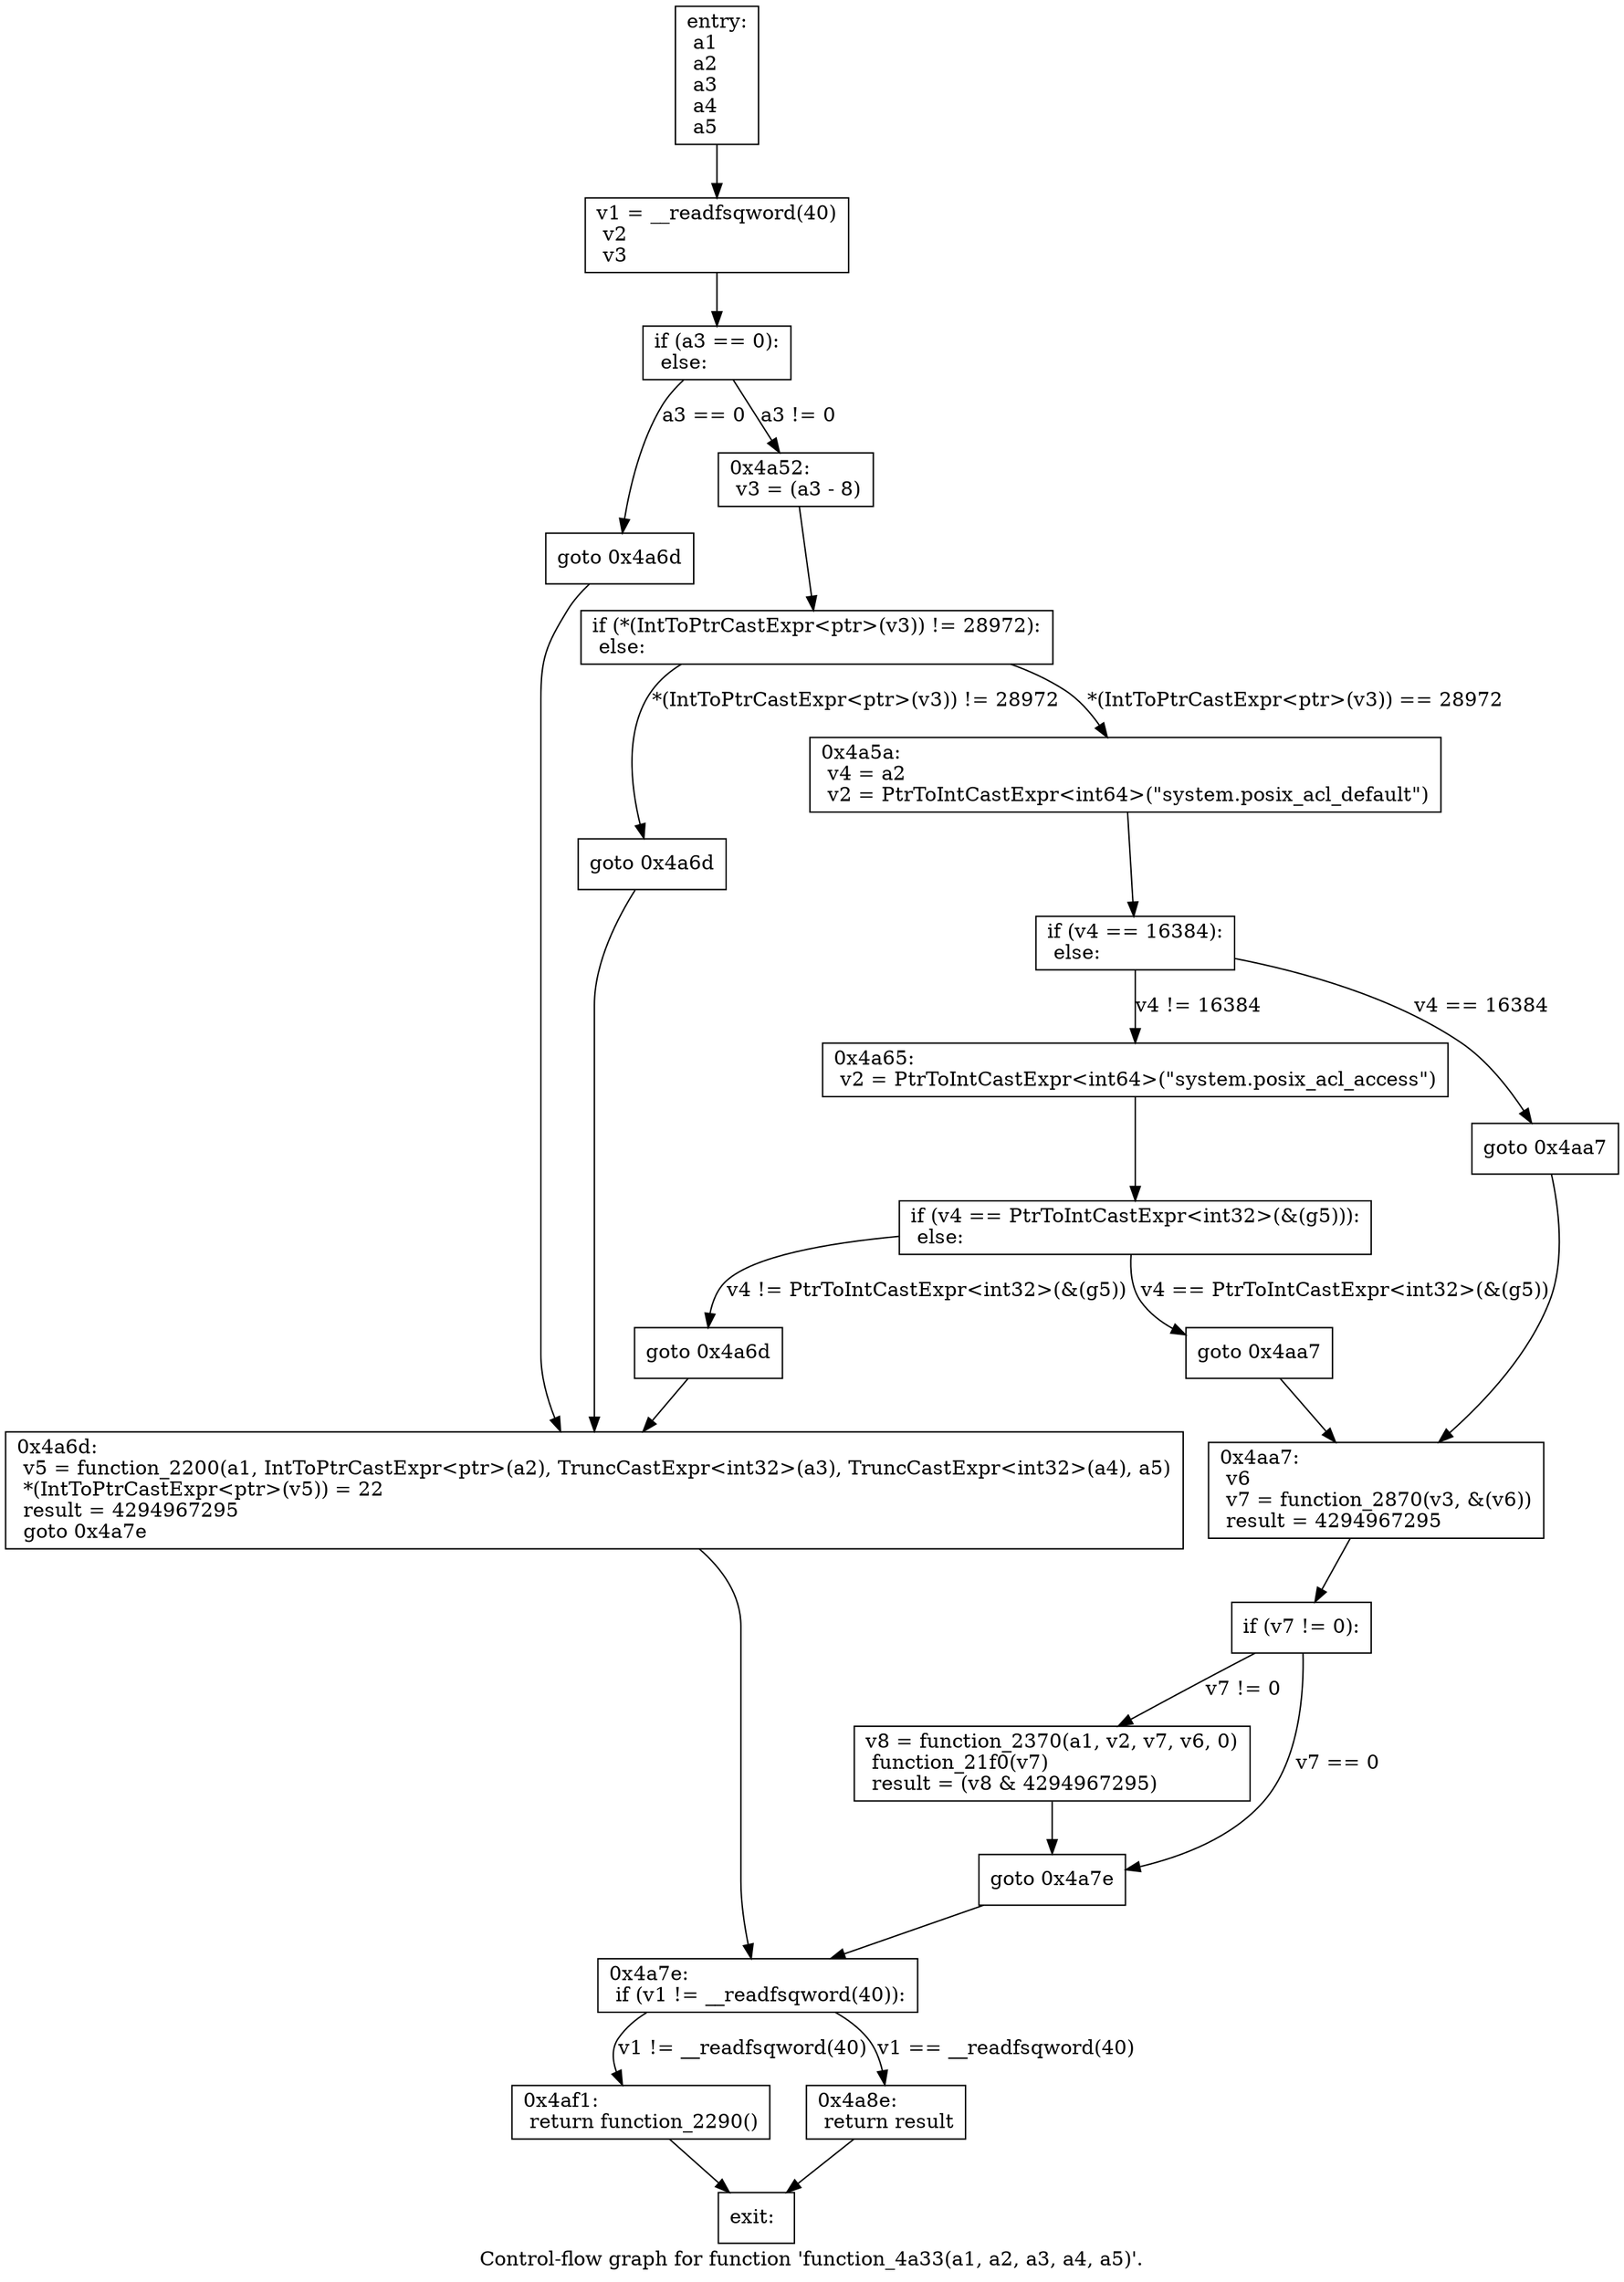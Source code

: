digraph "Control-flow graph for function 'function_4a33(a1, a2, a3, a4, a5)'." {
  label="Control-flow graph for function 'function_4a33(a1, a2, a3, a4, a5)'.";
  node [shape=record];

  Node081A0C08 [label="{entry:\l  a1\l  a2\l  a3\l  a4\l  a5\l}"];
  Node081A0C08 -> Node081A10D0;
  Node081A10D0 [label="{  v1 = __readfsqword(40)\l  v2\l  v3\l}"];
  Node081A10D0 -> Node081A12C8;
  Node081A12C8 [label="{  if (a3 == 0):\l  else:\l}"];
  Node081A12C8 -> Node081A0CE0 [label="a3 == 0"];
  Node081A12C8 -> Node081A1628 [label="a3 != 0"];
  Node081A0CE0 [label="{  goto 0x4a6d\l}"];
  Node081A0CE0 -> Node081A1238;
  Node081A1628 [label="{0x4a52:\l  v3 = (a3 - 8)\l}"];
  Node081A1628 -> Node081A1670;
  Node081A1238 [label="{0x4a6d:\l  v5 = function_2200(a1, IntToPtrCastExpr\<ptr\>(a2), TruncCastExpr\<int32\>(a3), TruncCastExpr\<int32\>(a4), a5)\l  *(IntToPtrCastExpr\<ptr\>(v5)) = 22\l  result = 4294967295\l  goto 0x4a7e\l}"];
  Node081A1238 -> Node081A1B80;
  Node081A1670 [label="{  if (*(IntToPtrCastExpr\<ptr\>(v3)) != 28972):\l  else:\l}"];
  Node081A1670 -> Node081A1700 [label="*(IntToPtrCastExpr\<ptr\>(v3)) != 28972"];
  Node081A1670 -> Node081A16B8 [label="*(IntToPtrCastExpr\<ptr\>(v3)) == 28972"];
  Node081A1B80 [label="{0x4a7e:\l  if (v1 != __readfsqword(40)):\l}"];
  Node081A1B80 -> Node081A13A0 [label="v1 != __readfsqword(40)"];
  Node081A1B80 -> Node081A1A60 [label="v1 == __readfsqword(40)"];
  Node081A1700 [label="{  goto 0x4a6d\l}"];
  Node081A1700 -> Node081A1238;
  Node081A16B8 [label="{0x4a5a:\l  v4 = a2\l  v2 = PtrToIntCastExpr\<int64\>(\"system.posix_acl_default\")\l}"];
  Node081A16B8 -> Node081A1748;
  Node081A13A0 [label="{0x4af1:\l  return function_2290()\l}"];
  Node081A13A0 -> Node081A1280;
  Node081A1A60 [label="{0x4a8e:\l  return result\l}"];
  Node081A1A60 -> Node081A1280;
  Node081A1748 [label="{  if (v4 == 16384):\l  else:\l}"];
  Node081A1748 -> Node081A1430 [label="v4 == 16384"];
  Node081A1748 -> Node081A18F8 [label="v4 != 16384"];
  Node081A1280 [label="{exit:\l}"];
  Node081A1430 [label="{  goto 0x4aa7\l}"];
  Node081A1430 -> Node081A1AA8;
  Node081A18F8 [label="{0x4a65:\l  v2 = PtrToIntCastExpr\<int64\>(\"system.posix_acl_access\")\l}"];
  Node081A18F8 -> Node081A1988;
  Node081A1AA8 [label="{0x4aa7:\l  v6\l  v7 = function_2870(v3, &(v6))\l  result = 4294967295\l}"];
  Node081A1AA8 -> Node081A17D8;
  Node081A1988 [label="{  if (v4 == PtrToIntCastExpr\<int32\>(&(g5))):\l  else:\l}"];
  Node081A1988 -> Node081A1358 [label="v4 == PtrToIntCastExpr\<int32\>(&(g5))"];
  Node081A1988 -> Node081A1AF0 [label="v4 != PtrToIntCastExpr\<int32\>(&(g5))"];
  Node081A17D8 [label="{  if (v7 != 0):\l}"];
  Node081A17D8 -> Node081A1BC8 [label="v7 != 0"];
  Node081A17D8 -> Node081A18B0 [label="v7 == 0"];
  Node081A1358 [label="{  goto 0x4aa7\l}"];
  Node081A1358 -> Node081A1AA8;
  Node081A1AF0 [label="{  goto 0x4a6d\l}"];
  Node081A1AF0 -> Node081A1238;
  Node081A1BC8 [label="{  v8 = function_2370(a1, v2, v7, v6, 0)\l  function_21f0(v7)\l  result = (v8 & 4294967295)\l}"];
  Node081A1BC8 -> Node081A18B0;
  Node081A18B0 [label="{  goto 0x4a7e\l}"];
  Node081A18B0 -> Node081A1B80;

}
